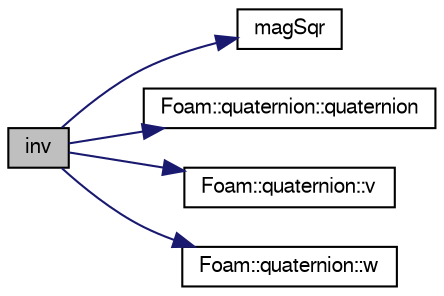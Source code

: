 digraph "inv"
{
  bgcolor="transparent";
  edge [fontname="FreeSans",fontsize="10",labelfontname="FreeSans",labelfontsize="10"];
  node [fontname="FreeSans",fontsize="10",shape=record];
  rankdir="LR";
  Node119732 [label="inv",height=0.2,width=0.4,color="black", fillcolor="grey75", style="filled", fontcolor="black"];
  Node119732 -> Node119733 [color="midnightblue",fontsize="10",style="solid",fontname="FreeSans"];
  Node119733 [label="magSqr",height=0.2,width=0.4,color="black",URL="$a21124.html#ae6fff2c6981e6d9618aa5038e69def6e"];
  Node119732 -> Node119734 [color="midnightblue",fontsize="10",style="solid",fontname="FreeSans"];
  Node119734 [label="Foam::quaternion::quaternion",height=0.2,width=0.4,color="black",URL="$a28130.html#a13b30ba6a22a61f425cc22baf51e8e34",tooltip="Construct null. "];
  Node119732 -> Node119735 [color="midnightblue",fontsize="10",style="solid",fontname="FreeSans"];
  Node119735 [label="Foam::quaternion::v",height=0.2,width=0.4,color="black",URL="$a28130.html#a0b28d9569e4deded6b9ae485461d0b04",tooltip="Vector part of the quaternion ( = axis of rotation) "];
  Node119732 -> Node119736 [color="midnightblue",fontsize="10",style="solid",fontname="FreeSans"];
  Node119736 [label="Foam::quaternion::w",height=0.2,width=0.4,color="black",URL="$a28130.html#a65b3f9bfe6acd8b71cefd575fab0d05c",tooltip="Scalar part of the quaternion ( = cos(theta/2) for rotation) "];
}
